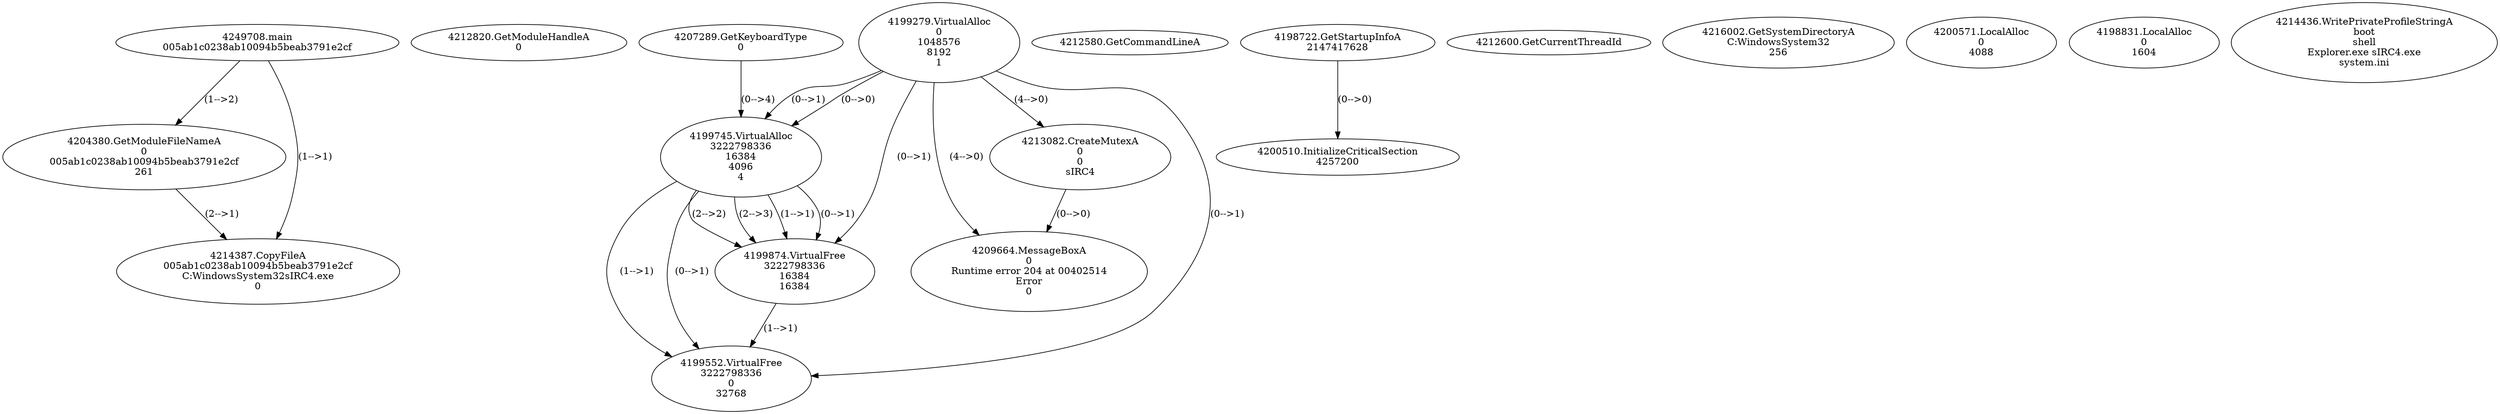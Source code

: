 // Global SCDG with merge call
digraph {
	0 [label="4249708.main
005ab1c0238ab10094b5beab3791e2cf"]
	1 [label="4212820.GetModuleHandleA
0"]
	2 [label="4207289.GetKeyboardType
0"]
	3 [label="4212580.GetCommandLineA
"]
	4 [label="4198722.GetStartupInfoA
2147417628"]
	5 [label="4212600.GetCurrentThreadId
"]
	6 [label="4216002.GetSystemDirectoryA
C:\Windows\System32
256"]
	7 [label="4200510.InitializeCriticalSection
4257200"]
	4 -> 7 [label="(0-->0)"]
	8 [label="4200571.LocalAlloc
0
4088"]
	9 [label="4199279.VirtualAlloc
0
1048576
8192
1"]
	10 [label="4198831.LocalAlloc
0
1604"]
	11 [label="4199745.VirtualAlloc
3222798336
16384
4096
4"]
	9 -> 11 [label="(0-->1)"]
	2 -> 11 [label="(0-->4)"]
	9 -> 11 [label="(0-->0)"]
	12 [label="4204380.GetModuleFileNameA
0
005ab1c0238ab10094b5beab3791e2cf
261"]
	0 -> 12 [label="(1-->2)"]
	13 [label="4214387.CopyFileA
005ab1c0238ab10094b5beab3791e2cf
C:\Windows\System32\sIRC4.exe
0"]
	0 -> 13 [label="(1-->1)"]
	12 -> 13 [label="(2-->1)"]
	14 [label="4213082.CreateMutexA
0
0
sIRC4"]
	9 -> 14 [label="(4-->0)"]
	15 [label="4199874.VirtualFree
3222798336
16384
16384"]
	9 -> 15 [label="(0-->1)"]
	11 -> 15 [label="(1-->1)"]
	11 -> 15 [label="(0-->1)"]
	11 -> 15 [label="(2-->2)"]
	11 -> 15 [label="(2-->3)"]
	16 [label="4199552.VirtualFree
3222798336
0
32768"]
	9 -> 16 [label="(0-->1)"]
	11 -> 16 [label="(1-->1)"]
	11 -> 16 [label="(0-->1)"]
	15 -> 16 [label="(1-->1)"]
	17 [label="4209664.MessageBoxA
0
Runtime error 204 at 00402514
Error
0"]
	9 -> 17 [label="(4-->0)"]
	14 -> 17 [label="(0-->0)"]
	18 [label="4214436.WritePrivateProfileStringA
boot
shell
Explorer.exe sIRC4.exe
system.ini"]
}
